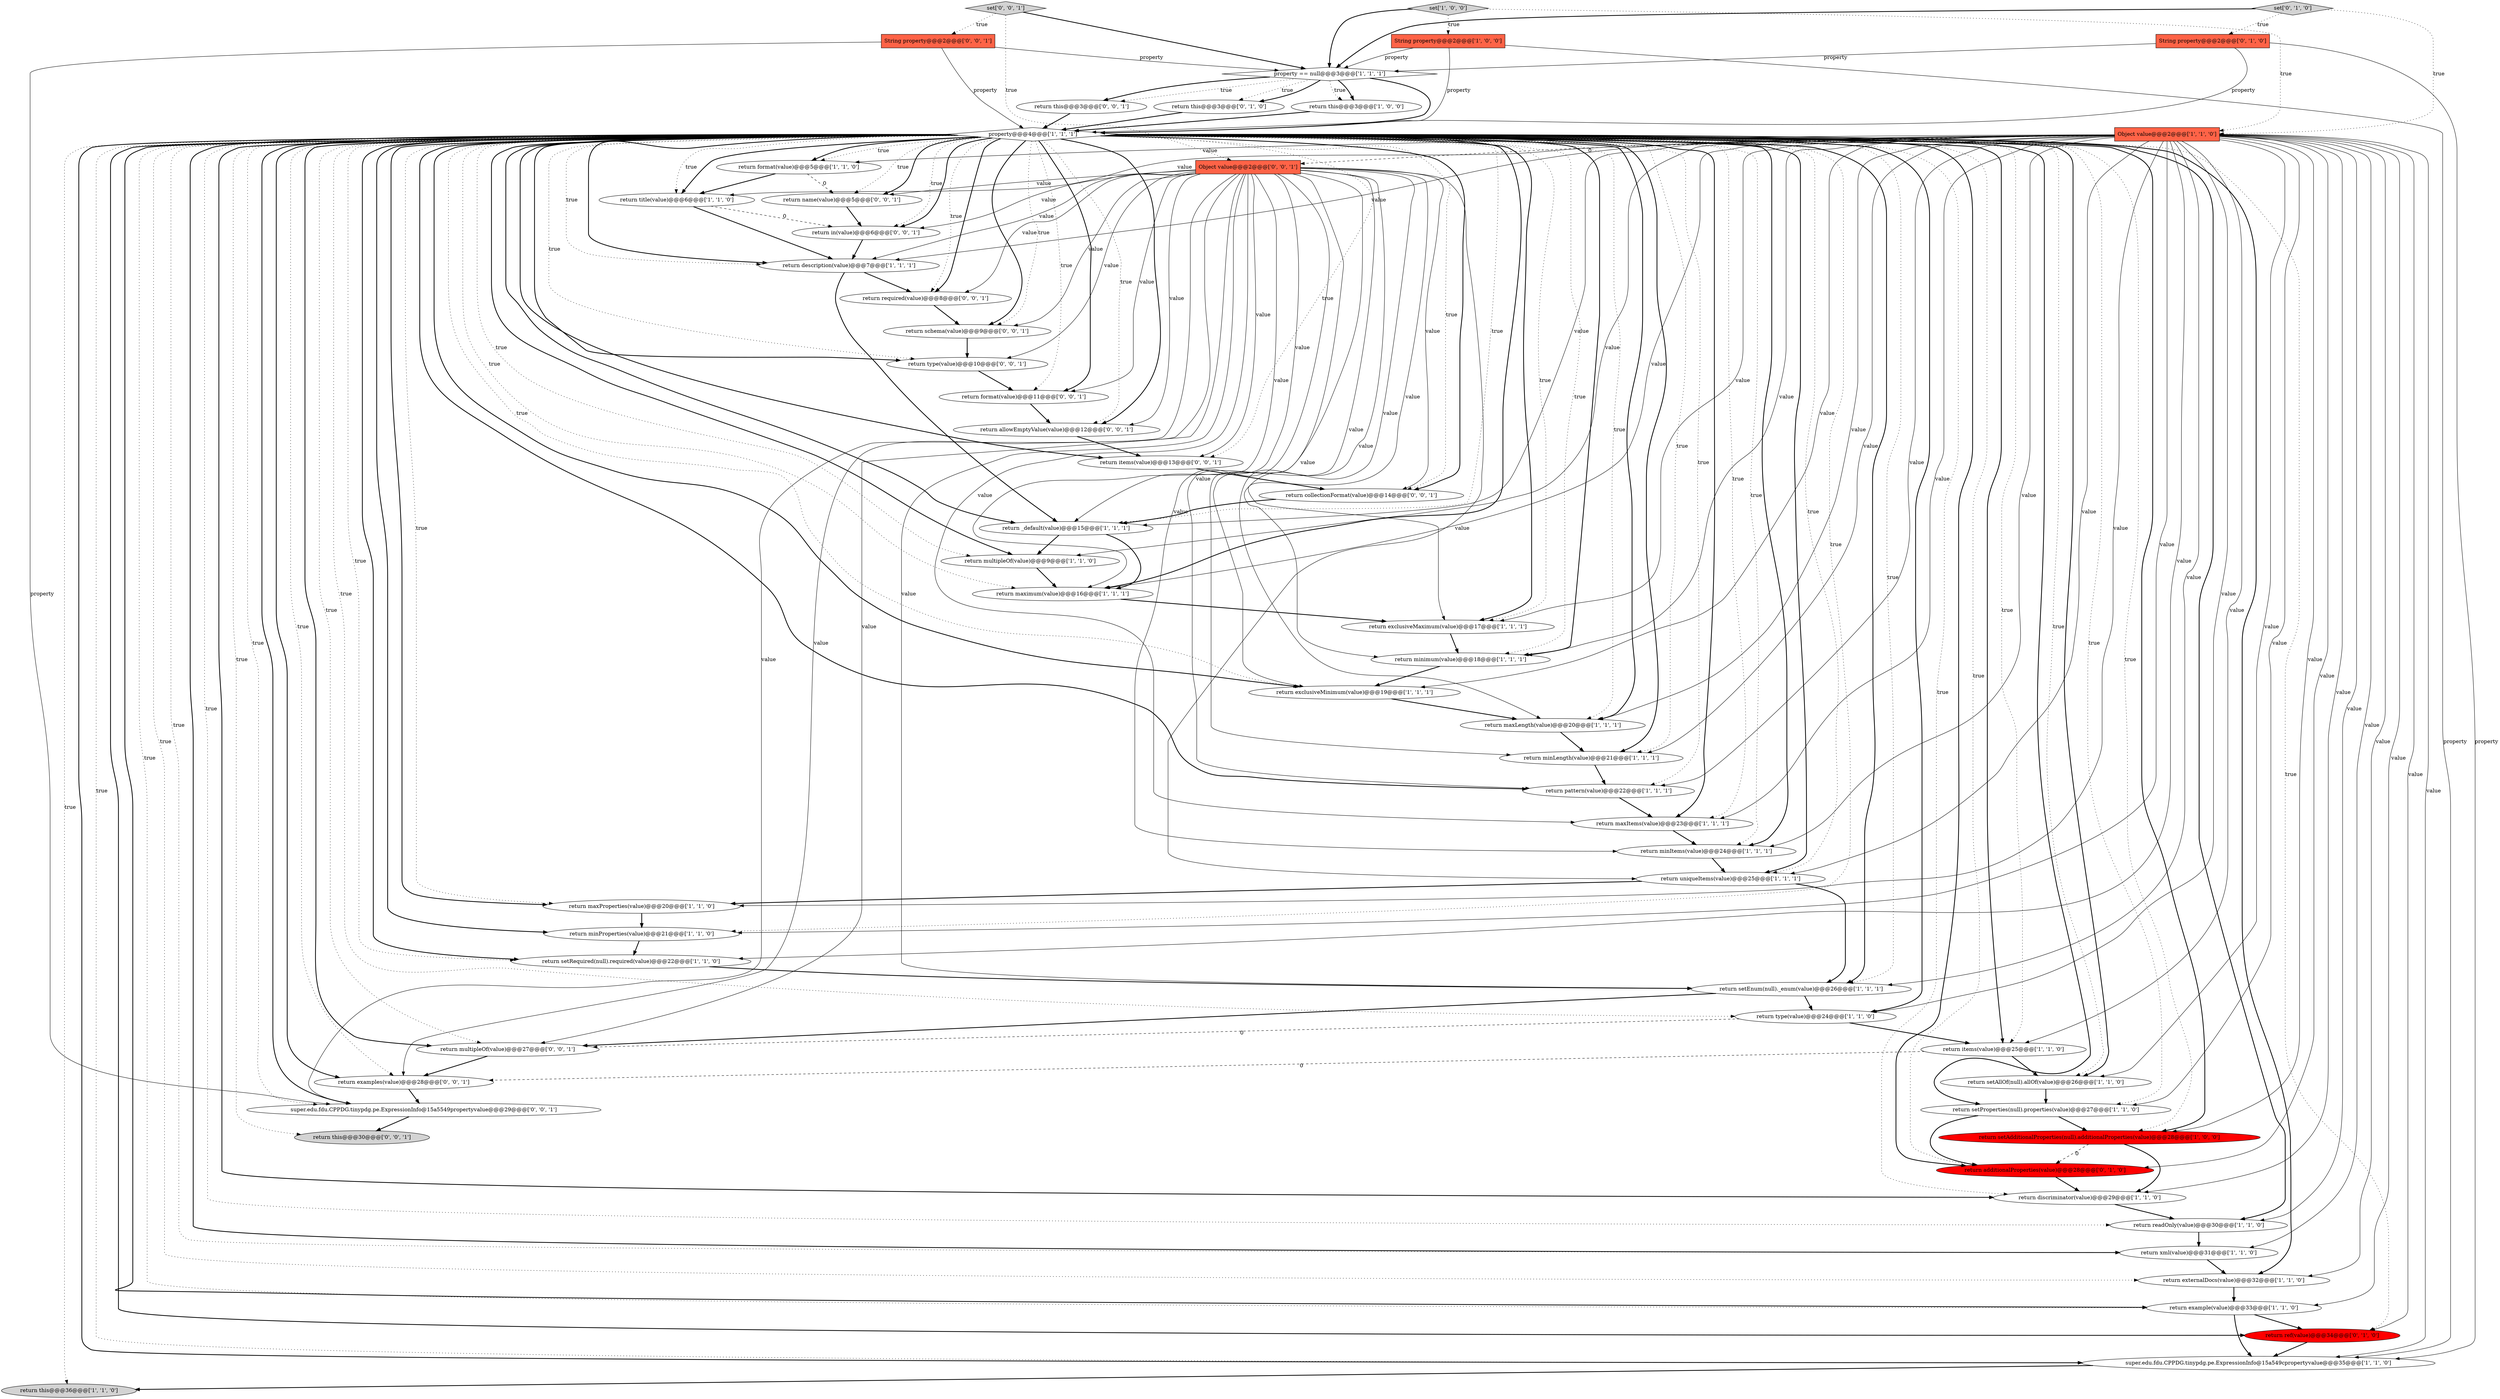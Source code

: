 digraph {
6 [style = filled, label = "return setRequired(null).required(value)@@@22@@@['1', '1', '0']", fillcolor = white, shape = ellipse image = "AAA0AAABBB1BBB"];
42 [style = filled, label = "return in(value)@@@6@@@['0', '0', '1']", fillcolor = white, shape = ellipse image = "AAA0AAABBB3BBB"];
20 [style = filled, label = "return this@@@3@@@['1', '0', '0']", fillcolor = white, shape = ellipse image = "AAA0AAABBB1BBB"];
16 [style = filled, label = "return readOnly(value)@@@30@@@['1', '1', '0']", fillcolor = white, shape = ellipse image = "AAA0AAABBB1BBB"];
48 [style = filled, label = "return multipleOf(value)@@@27@@@['0', '0', '1']", fillcolor = white, shape = ellipse image = "AAA0AAABBB3BBB"];
7 [style = filled, label = "return pattern(value)@@@22@@@['1', '1', '1']", fillcolor = white, shape = ellipse image = "AAA0AAABBB1BBB"];
12 [style = filled, label = "return discriminator(value)@@@29@@@['1', '1', '0']", fillcolor = white, shape = ellipse image = "AAA0AAABBB1BBB"];
22 [style = filled, label = "return minLength(value)@@@21@@@['1', '1', '1']", fillcolor = white, shape = ellipse image = "AAA0AAABBB1BBB"];
35 [style = filled, label = "property@@@4@@@['1', '1', '1']", fillcolor = white, shape = diamond image = "AAA0AAABBB1BBB"];
18 [style = filled, label = "return minimum(value)@@@18@@@['1', '1', '1']", fillcolor = white, shape = ellipse image = "AAA0AAABBB1BBB"];
23 [style = filled, label = "return maxProperties(value)@@@20@@@['1', '1', '0']", fillcolor = white, shape = ellipse image = "AAA0AAABBB1BBB"];
28 [style = filled, label = "set['1', '0', '0']", fillcolor = lightgray, shape = diamond image = "AAA0AAABBB1BBB"];
46 [style = filled, label = "return allowEmptyValue(value)@@@12@@@['0', '0', '1']", fillcolor = white, shape = ellipse image = "AAA0AAABBB3BBB"];
40 [style = filled, label = "return ref(value)@@@34@@@['0', '1', '0']", fillcolor = red, shape = ellipse image = "AAA1AAABBB2BBB"];
3 [style = filled, label = "return exclusiveMaximum(value)@@@17@@@['1', '1', '1']", fillcolor = white, shape = ellipse image = "AAA0AAABBB1BBB"];
24 [style = filled, label = "return uniqueItems(value)@@@25@@@['1', '1', '1']", fillcolor = white, shape = ellipse image = "AAA0AAABBB1BBB"];
31 [style = filled, label = "return title(value)@@@6@@@['1', '1', '0']", fillcolor = white, shape = ellipse image = "AAA0AAABBB1BBB"];
26 [style = filled, label = "property == null@@@3@@@['1', '1', '1']", fillcolor = white, shape = diamond image = "AAA0AAABBB1BBB"];
44 [style = filled, label = "return schema(value)@@@9@@@['0', '0', '1']", fillcolor = white, shape = ellipse image = "AAA0AAABBB3BBB"];
32 [style = filled, label = "return xml(value)@@@31@@@['1', '1', '0']", fillcolor = white, shape = ellipse image = "AAA0AAABBB1BBB"];
25 [style = filled, label = "return minProperties(value)@@@21@@@['1', '1', '0']", fillcolor = white, shape = ellipse image = "AAA0AAABBB1BBB"];
21 [style = filled, label = "return multipleOf(value)@@@9@@@['1', '1', '0']", fillcolor = white, shape = ellipse image = "AAA0AAABBB1BBB"];
34 [style = filled, label = "return setAdditionalProperties(null).additionalProperties(value)@@@28@@@['1', '0', '0']", fillcolor = red, shape = ellipse image = "AAA1AAABBB1BBB"];
54 [style = filled, label = "return name(value)@@@5@@@['0', '0', '1']", fillcolor = white, shape = ellipse image = "AAA0AAABBB3BBB"];
4 [style = filled, label = "return setAllOf(null).allOf(value)@@@26@@@['1', '1', '0']", fillcolor = white, shape = ellipse image = "AAA0AAABBB1BBB"];
38 [style = filled, label = "return additionalProperties(value)@@@28@@@['0', '1', '0']", fillcolor = red, shape = ellipse image = "AAA1AAABBB2BBB"];
43 [style = filled, label = "return this@@@3@@@['0', '0', '1']", fillcolor = white, shape = ellipse image = "AAA0AAABBB3BBB"];
33 [style = filled, label = "return _default(value)@@@15@@@['1', '1', '1']", fillcolor = white, shape = ellipse image = "AAA0AAABBB1BBB"];
49 [style = filled, label = "String property@@@2@@@['0', '0', '1']", fillcolor = tomato, shape = box image = "AAA0AAABBB3BBB"];
2 [style = filled, label = "return maximum(value)@@@16@@@['1', '1', '1']", fillcolor = white, shape = ellipse image = "AAA0AAABBB1BBB"];
50 [style = filled, label = "Object value@@@2@@@['0', '0', '1']", fillcolor = tomato, shape = box image = "AAA0AAABBB3BBB"];
9 [style = filled, label = "super.edu.fdu.CPPDG.tinypdg.pe.ExpressionInfo@15a549cpropertyvalue@@@35@@@['1', '1', '0']", fillcolor = white, shape = ellipse image = "AAA0AAABBB1BBB"];
41 [style = filled, label = "set['0', '1', '0']", fillcolor = lightgray, shape = diamond image = "AAA0AAABBB2BBB"];
47 [style = filled, label = "return collectionFormat(value)@@@14@@@['0', '0', '1']", fillcolor = white, shape = ellipse image = "AAA0AAABBB3BBB"];
58 [style = filled, label = "super.edu.fdu.CPPDG.tinypdg.pe.ExpressionInfo@15a5549propertyvalue@@@29@@@['0', '0', '1']", fillcolor = white, shape = ellipse image = "AAA0AAABBB3BBB"];
53 [style = filled, label = "return examples(value)@@@28@@@['0', '0', '1']", fillcolor = white, shape = ellipse image = "AAA0AAABBB3BBB"];
55 [style = filled, label = "return items(value)@@@13@@@['0', '0', '1']", fillcolor = white, shape = ellipse image = "AAA0AAABBB3BBB"];
5 [style = filled, label = "return this@@@36@@@['1', '1', '0']", fillcolor = lightgray, shape = ellipse image = "AAA0AAABBB1BBB"];
14 [style = filled, label = "return example(value)@@@33@@@['1', '1', '0']", fillcolor = white, shape = ellipse image = "AAA0AAABBB1BBB"];
37 [style = filled, label = "String property@@@2@@@['0', '1', '0']", fillcolor = tomato, shape = box image = "AAA0AAABBB2BBB"];
39 [style = filled, label = "return this@@@3@@@['0', '1', '0']", fillcolor = white, shape = ellipse image = "AAA0AAABBB2BBB"];
10 [style = filled, label = "return setProperties(null).properties(value)@@@27@@@['1', '1', '0']", fillcolor = white, shape = ellipse image = "AAA0AAABBB1BBB"];
0 [style = filled, label = "return maxLength(value)@@@20@@@['1', '1', '1']", fillcolor = white, shape = ellipse image = "AAA0AAABBB1BBB"];
15 [style = filled, label = "Object value@@@2@@@['1', '1', '0']", fillcolor = tomato, shape = box image = "AAA0AAABBB1BBB"];
17 [style = filled, label = "return minItems(value)@@@24@@@['1', '1', '1']", fillcolor = white, shape = ellipse image = "AAA0AAABBB1BBB"];
19 [style = filled, label = "return maxItems(value)@@@23@@@['1', '1', '1']", fillcolor = white, shape = ellipse image = "AAA0AAABBB1BBB"];
45 [style = filled, label = "set['0', '0', '1']", fillcolor = lightgray, shape = diamond image = "AAA0AAABBB3BBB"];
52 [style = filled, label = "return this@@@30@@@['0', '0', '1']", fillcolor = lightgray, shape = ellipse image = "AAA0AAABBB3BBB"];
56 [style = filled, label = "return type(value)@@@10@@@['0', '0', '1']", fillcolor = white, shape = ellipse image = "AAA0AAABBB3BBB"];
57 [style = filled, label = "return format(value)@@@11@@@['0', '0', '1']", fillcolor = white, shape = ellipse image = "AAA0AAABBB3BBB"];
8 [style = filled, label = "return description(value)@@@7@@@['1', '1', '1']", fillcolor = white, shape = ellipse image = "AAA0AAABBB1BBB"];
11 [style = filled, label = "return externalDocs(value)@@@32@@@['1', '1', '0']", fillcolor = white, shape = ellipse image = "AAA0AAABBB1BBB"];
13 [style = filled, label = "return items(value)@@@25@@@['1', '1', '0']", fillcolor = white, shape = ellipse image = "AAA0AAABBB1BBB"];
29 [style = filled, label = "return format(value)@@@5@@@['1', '1', '0']", fillcolor = white, shape = ellipse image = "AAA0AAABBB1BBB"];
36 [style = filled, label = "return exclusiveMinimum(value)@@@19@@@['1', '1', '1']", fillcolor = white, shape = ellipse image = "AAA0AAABBB1BBB"];
51 [style = filled, label = "return required(value)@@@8@@@['0', '0', '1']", fillcolor = white, shape = ellipse image = "AAA0AAABBB3BBB"];
1 [style = filled, label = "String property@@@2@@@['1', '0', '0']", fillcolor = tomato, shape = box image = "AAA0AAABBB1BBB"];
27 [style = filled, label = "return type(value)@@@24@@@['1', '1', '0']", fillcolor = white, shape = ellipse image = "AAA0AAABBB1BBB"];
30 [style = filled, label = "return setEnum(null)._enum(value)@@@26@@@['1', '1', '1']", fillcolor = white, shape = ellipse image = "AAA0AAABBB1BBB"];
27->13 [style = bold, label=""];
50->3 [style = solid, label="value"];
15->10 [style = solid, label="value"];
41->15 [style = dotted, label="true"];
35->48 [style = bold, label=""];
1->9 [style = solid, label="property"];
35->55 [style = bold, label=""];
11->14 [style = bold, label=""];
55->47 [style = bold, label=""];
35->10 [style = dotted, label="true"];
50->30 [style = solid, label="value"];
35->51 [style = dotted, label="true"];
28->15 [style = dotted, label="true"];
38->12 [style = bold, label=""];
53->58 [style = bold, label=""];
1->35 [style = solid, label="property"];
35->19 [style = dotted, label="true"];
35->42 [style = dotted, label="true"];
8->51 [style = bold, label=""];
15->22 [style = solid, label="value"];
35->12 [style = dotted, label="true"];
35->8 [style = dotted, label="true"];
25->6 [style = bold, label=""];
47->33 [style = bold, label=""];
15->13 [style = solid, label="value"];
35->16 [style = dotted, label="true"];
50->48 [style = solid, label="value"];
21->2 [style = bold, label=""];
3->18 [style = bold, label=""];
50->0 [style = solid, label="value"];
24->30 [style = bold, label=""];
35->23 [style = bold, label=""];
50->55 [style = solid, label="value"];
36->0 [style = bold, label=""];
37->9 [style = solid, label="property"];
50->36 [style = solid, label="value"];
43->35 [style = bold, label=""];
35->47 [style = dotted, label="true"];
35->2 [style = dotted, label="true"];
15->6 [style = solid, label="value"];
15->9 [style = solid, label="value"];
26->35 [style = bold, label=""];
35->8 [style = bold, label=""];
9->5 [style = bold, label=""];
15->30 [style = solid, label="value"];
15->33 [style = solid, label="value"];
50->58 [style = solid, label="value"];
35->10 [style = bold, label=""];
14->9 [style = bold, label=""];
35->38 [style = bold, label=""];
35->22 [style = dotted, label="true"];
32->11 [style = bold, label=""];
35->7 [style = bold, label=""];
35->12 [style = bold, label=""];
35->53 [style = dotted, label="true"];
57->46 [style = bold, label=""];
15->4 [style = solid, label="value"];
35->31 [style = bold, label=""];
23->25 [style = bold, label=""];
15->36 [style = solid, label="value"];
49->35 [style = solid, label="property"];
35->57 [style = dotted, label="true"];
35->18 [style = bold, label=""];
35->54 [style = bold, label=""];
35->44 [style = bold, label=""];
35->6 [style = dotted, label="true"];
50->51 [style = solid, label="value"];
30->27 [style = bold, label=""];
51->44 [style = bold, label=""];
29->54 [style = dashed, label="0"];
35->38 [style = dotted, label="true"];
50->56 [style = solid, label="value"];
26->20 [style = dotted, label="true"];
35->21 [style = dotted, label="true"];
16->32 [style = bold, label=""];
26->43 [style = bold, label=""];
15->14 [style = solid, label="value"];
56->57 [style = bold, label=""];
35->33 [style = dotted, label="true"];
35->30 [style = dotted, label="true"];
35->21 [style = bold, label=""];
22->7 [style = bold, label=""];
45->50 [style = dotted, label="true"];
35->32 [style = dotted, label="true"];
15->50 [style = dashed, label="0"];
15->3 [style = solid, label="value"];
50->22 [style = solid, label="value"];
35->57 [style = bold, label=""];
35->44 [style = dotted, label="true"];
45->49 [style = dotted, label="true"];
15->40 [style = solid, label="value"];
15->12 [style = solid, label="value"];
26->43 [style = dotted, label="true"];
35->40 [style = bold, label=""];
35->0 [style = bold, label=""];
50->42 [style = solid, label="value"];
10->34 [style = bold, label=""];
15->11 [style = solid, label="value"];
50->57 [style = solid, label="value"];
50->47 [style = solid, label="value"];
35->54 [style = dotted, label="true"];
39->35 [style = bold, label=""];
50->19 [style = solid, label="value"];
35->48 [style = dotted, label="true"];
35->17 [style = bold, label=""];
35->46 [style = dotted, label="true"];
35->18 [style = dotted, label="true"];
35->55 [style = dotted, label="true"];
15->31 [style = solid, label="value"];
35->34 [style = bold, label=""];
35->51 [style = bold, label=""];
50->46 [style = solid, label="value"];
35->14 [style = dotted, label="true"];
26->20 [style = bold, label=""];
35->25 [style = dotted, label="true"];
35->29 [style = dotted, label="true"];
4->10 [style = bold, label=""];
8->33 [style = bold, label=""];
15->2 [style = solid, label="value"];
44->56 [style = bold, label=""];
1->26 [style = solid, label="property"];
35->40 [style = dotted, label="true"];
35->29 [style = bold, label=""];
35->3 [style = bold, label=""];
50->53 [style = solid, label="value"];
35->7 [style = dotted, label="true"];
35->9 [style = bold, label=""];
35->42 [style = bold, label=""];
15->32 [style = solid, label="value"];
2->3 [style = bold, label=""];
42->8 [style = bold, label=""];
35->2 [style = bold, label=""];
35->32 [style = bold, label=""];
28->26 [style = bold, label=""];
15->16 [style = solid, label="value"];
40->9 [style = bold, label=""];
31->42 [style = dashed, label="0"];
19->17 [style = bold, label=""];
41->37 [style = dotted, label="true"];
35->31 [style = dotted, label="true"];
28->1 [style = dotted, label="true"];
35->14 [style = bold, label=""];
50->17 [style = solid, label="value"];
35->58 [style = dotted, label="true"];
35->24 [style = bold, label=""];
15->18 [style = solid, label="value"];
54->42 [style = bold, label=""];
35->25 [style = bold, label=""];
15->17 [style = solid, label="value"];
50->2 [style = solid, label="value"];
13->53 [style = dashed, label="0"];
35->13 [style = dotted, label="true"];
15->0 [style = solid, label="value"];
50->18 [style = solid, label="value"];
35->58 [style = bold, label=""];
15->23 [style = solid, label="value"];
49->58 [style = solid, label="property"];
15->7 [style = solid, label="value"];
15->27 [style = solid, label="value"];
15->34 [style = solid, label="value"];
49->26 [style = solid, label="property"];
35->0 [style = dotted, label="true"];
6->30 [style = bold, label=""];
35->46 [style = bold, label=""];
35->23 [style = dotted, label="true"];
35->30 [style = bold, label=""];
7->19 [style = bold, label=""];
31->8 [style = bold, label=""];
27->48 [style = dashed, label="0"];
33->2 [style = bold, label=""];
35->53 [style = bold, label=""];
10->38 [style = bold, label=""];
35->4 [style = dotted, label="true"];
24->23 [style = bold, label=""];
46->55 [style = bold, label=""];
15->8 [style = solid, label="value"];
35->27 [style = bold, label=""];
35->16 [style = bold, label=""];
34->38 [style = dashed, label="0"];
35->52 [style = dotted, label="true"];
35->24 [style = dotted, label="true"];
35->6 [style = bold, label=""];
35->5 [style = dotted, label="true"];
15->38 [style = solid, label="value"];
35->36 [style = dotted, label="true"];
15->19 [style = solid, label="value"];
35->3 [style = dotted, label="true"];
26->39 [style = dotted, label="true"];
35->22 [style = bold, label=""];
35->19 [style = bold, label=""];
35->33 [style = bold, label=""];
29->31 [style = bold, label=""];
35->9 [style = dotted, label="true"];
18->36 [style = bold, label=""];
12->16 [style = bold, label=""];
48->53 [style = bold, label=""];
34->12 [style = bold, label=""];
35->56 [style = bold, label=""];
50->33 [style = solid, label="value"];
15->24 [style = solid, label="value"];
50->24 [style = solid, label="value"];
35->11 [style = dotted, label="true"];
15->25 [style = solid, label="value"];
35->4 [style = bold, label=""];
26->39 [style = bold, label=""];
15->21 [style = solid, label="value"];
35->27 [style = dotted, label="true"];
17->24 [style = bold, label=""];
50->54 [style = solid, label="value"];
0->22 [style = bold, label=""];
37->35 [style = solid, label="property"];
50->44 [style = solid, label="value"];
35->47 [style = bold, label=""];
35->34 [style = dotted, label="true"];
50->7 [style = solid, label="value"];
35->17 [style = dotted, label="true"];
15->29 [style = solid, label="value"];
58->52 [style = bold, label=""];
41->26 [style = bold, label=""];
20->35 [style = bold, label=""];
45->26 [style = bold, label=""];
35->36 [style = bold, label=""];
30->48 [style = bold, label=""];
33->21 [style = bold, label=""];
35->13 [style = bold, label=""];
35->56 [style = dotted, label="true"];
13->4 [style = bold, label=""];
14->40 [style = bold, label=""];
50->8 [style = solid, label="value"];
35->11 [style = bold, label=""];
37->26 [style = solid, label="property"];
}
